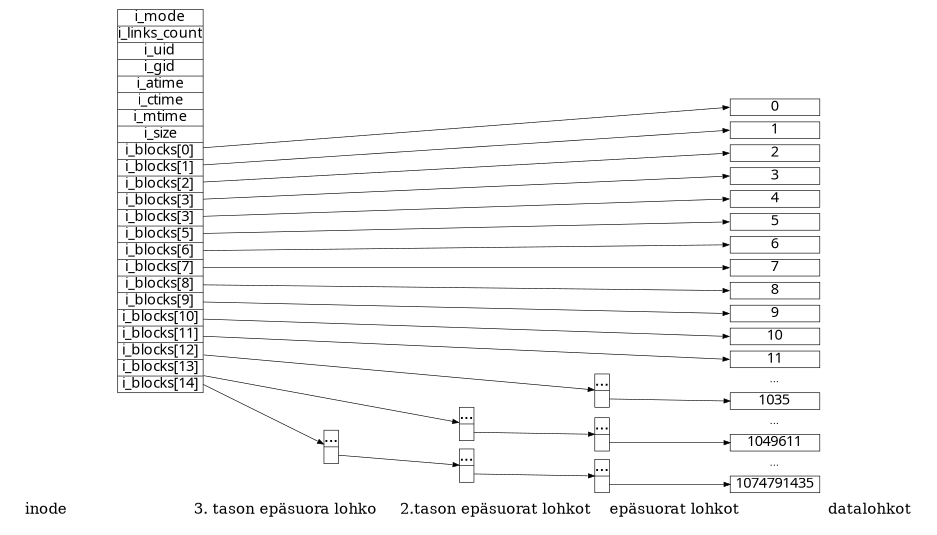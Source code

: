 digraph ext2 {
    graph[fontsize=7,labeljust="l"];
    label="inode                           3. tason epäsuora lohko     2.tason epäsuorat lohkot    epäsuorat lohkot                   datalohkot";
    splines = false;
    rankdir = LR;
    nodesep = 0.04;
    ranksep = 0.8;
    node[fontsize=7,width=0.0,height=0.0,margin=0.0,penwidth=0.3];
    size = "0.0,0.0";
    edge[arrowsize=0.3,penwidth=0.3];

    // Group 1: Inode
    subgraph {
        rank = same;
        inode [shape=record,fontname="Ubuntu Mono",label="i_mode|i_links_count|i_uid|i_gid|i_atime|i_ctime|i_mtime|i_size|<b0>i_blocks[0]|<b1>i_blocks[1]|<b2>i_blocks[2]|<b3>i_blocks[3]|<b4>i_blocks[3]|<b5>i_blocks[5]|<b6>i_blocks[6]|<b7>i_blocks[7]|<b8>i_blocks[8]|<b9>i_blocks[9]|<b10>i_blocks[10]|<b11>i_blocks[11]|<idp1>i_blocks[12]|<idp2>i_blocks[13]|<idp3>i_blocks[14]"];
    }

    // Group 2: Triply indirect blocks
    subgraph {
        rank = same;
        idb3 [shape=record,label="...|<last>"];
    }

    // Group 3: Doubly indirect blocks
    subgraph {
        rank = same;
        idb2_2id [shape=record,label="...|<last>"];
        idb2_3id [shape=record,label="...|<last>"];
    }

    // Group 4: Indirect blocks
    subgraph {
        rank = same;
        idb1_1id [shape=record,label="...|<last>"];
        idb1_2id [shape=record,label="...|<last>"];
        idb1_3id [shape=record,label="...|<last>"];
    }

    // Group 5: Data blocks
    subgraph {
        rank = same;
        node[fontname="Ubuntu Mono",width=0.6,height=0.0,margin=0.00];
        b_d_0 [shape=box,label="0"];
        b_d_1 [shape=box,label="1"];
        b_d_2 [shape=box,label="2"];
        b_d_3 [shape=box,label="3"];
        b_d_4 [shape=box,label="4"];
        b_d_5 [shape=box,label="5"];
        b_d_6 [shape=box,label="6"];
        b_d_7 [shape=box,label="7"];
        b_d_8 [shape=box,label="8"];
        b_d_9 [shape=box,label="9"];
        b_d_10 [shape=box,label="10"];
        b_d_11 [shape=box,label="11"];

        b_dots_1 [shape=plaintext,fontsize=5,label="..."];

        b_1id [shape=box,label="1035"];

        b_dots_2 [shape=plaintext,fontsize=5,label="..."];

        b_2id [shape=box,label="1049611"];

        b_dots_3 [shape=plaintext,fontsize=5,label="..."];

        b_3id [shape=box,label="1074791435"];
    }

    // inode -> triply indirect block connections
    inode:idp3 -> idb3;

    // inode -> doubly indirect block connections
    inode:idp2 -> idb2_2id;

    // inode -> indirect block connections
    inode:idp1 -> idb1_1id;

    // inode -> direct block connections
    inode:b0 -> b_d_0:w;
    inode:b1 -> b_d_1:w;
    inode:b2 -> b_d_2:w;
    inode:b3 -> b_d_3:w;
    inode:b4 -> b_d_4:w;
    inode:b5 -> b_d_5:w;
    inode:b6 -> b_d_6:w;
    inode:b7 -> b_d_7:w;
    inode:b8 -> b_d_8:w;
    inode:b9 -> b_d_9:w;
    inode:b10 -> b_d_10:w;
    inode:b11 -> b_d_11:w;

    // triply indirect block -> doubly indirect block connections
    idb3:last -> idb2_3id;

    // doubly indirect block -> indirect block connections
    idb2_2id:last -> idb1_2id;
    idb2_3id:last -> idb1_3id;

    // 1st indirect block -> direct block connections
    idb1_1id:last -> b_1id:w;
    idb1_2id:last -> b_2id:w;
    idb1_3id:last -> b_3id:w;

    // retarded crap
    b_d_4:s   -> b_d_5:n   [style=invis];
    b_d_5:s   -> b_d_6:n   [style=invis];
    b_d_6:s   -> b_d_7:n   [style=invis];

    b_d_11:s   -> b_dots_1:n   [style=invis];
    b_dots_1:s   -> b_1id:n    [style=invis];
    b_1id:s   -> b_dots_2:n    [style=invis];
    b_dots_2:s   -> b_2id:n    [style=invis];
    b_2id:s   -> b_dots_3:n    [style=invis];
    b_dots_3:n -> b_3id:n [style=invis];
}
